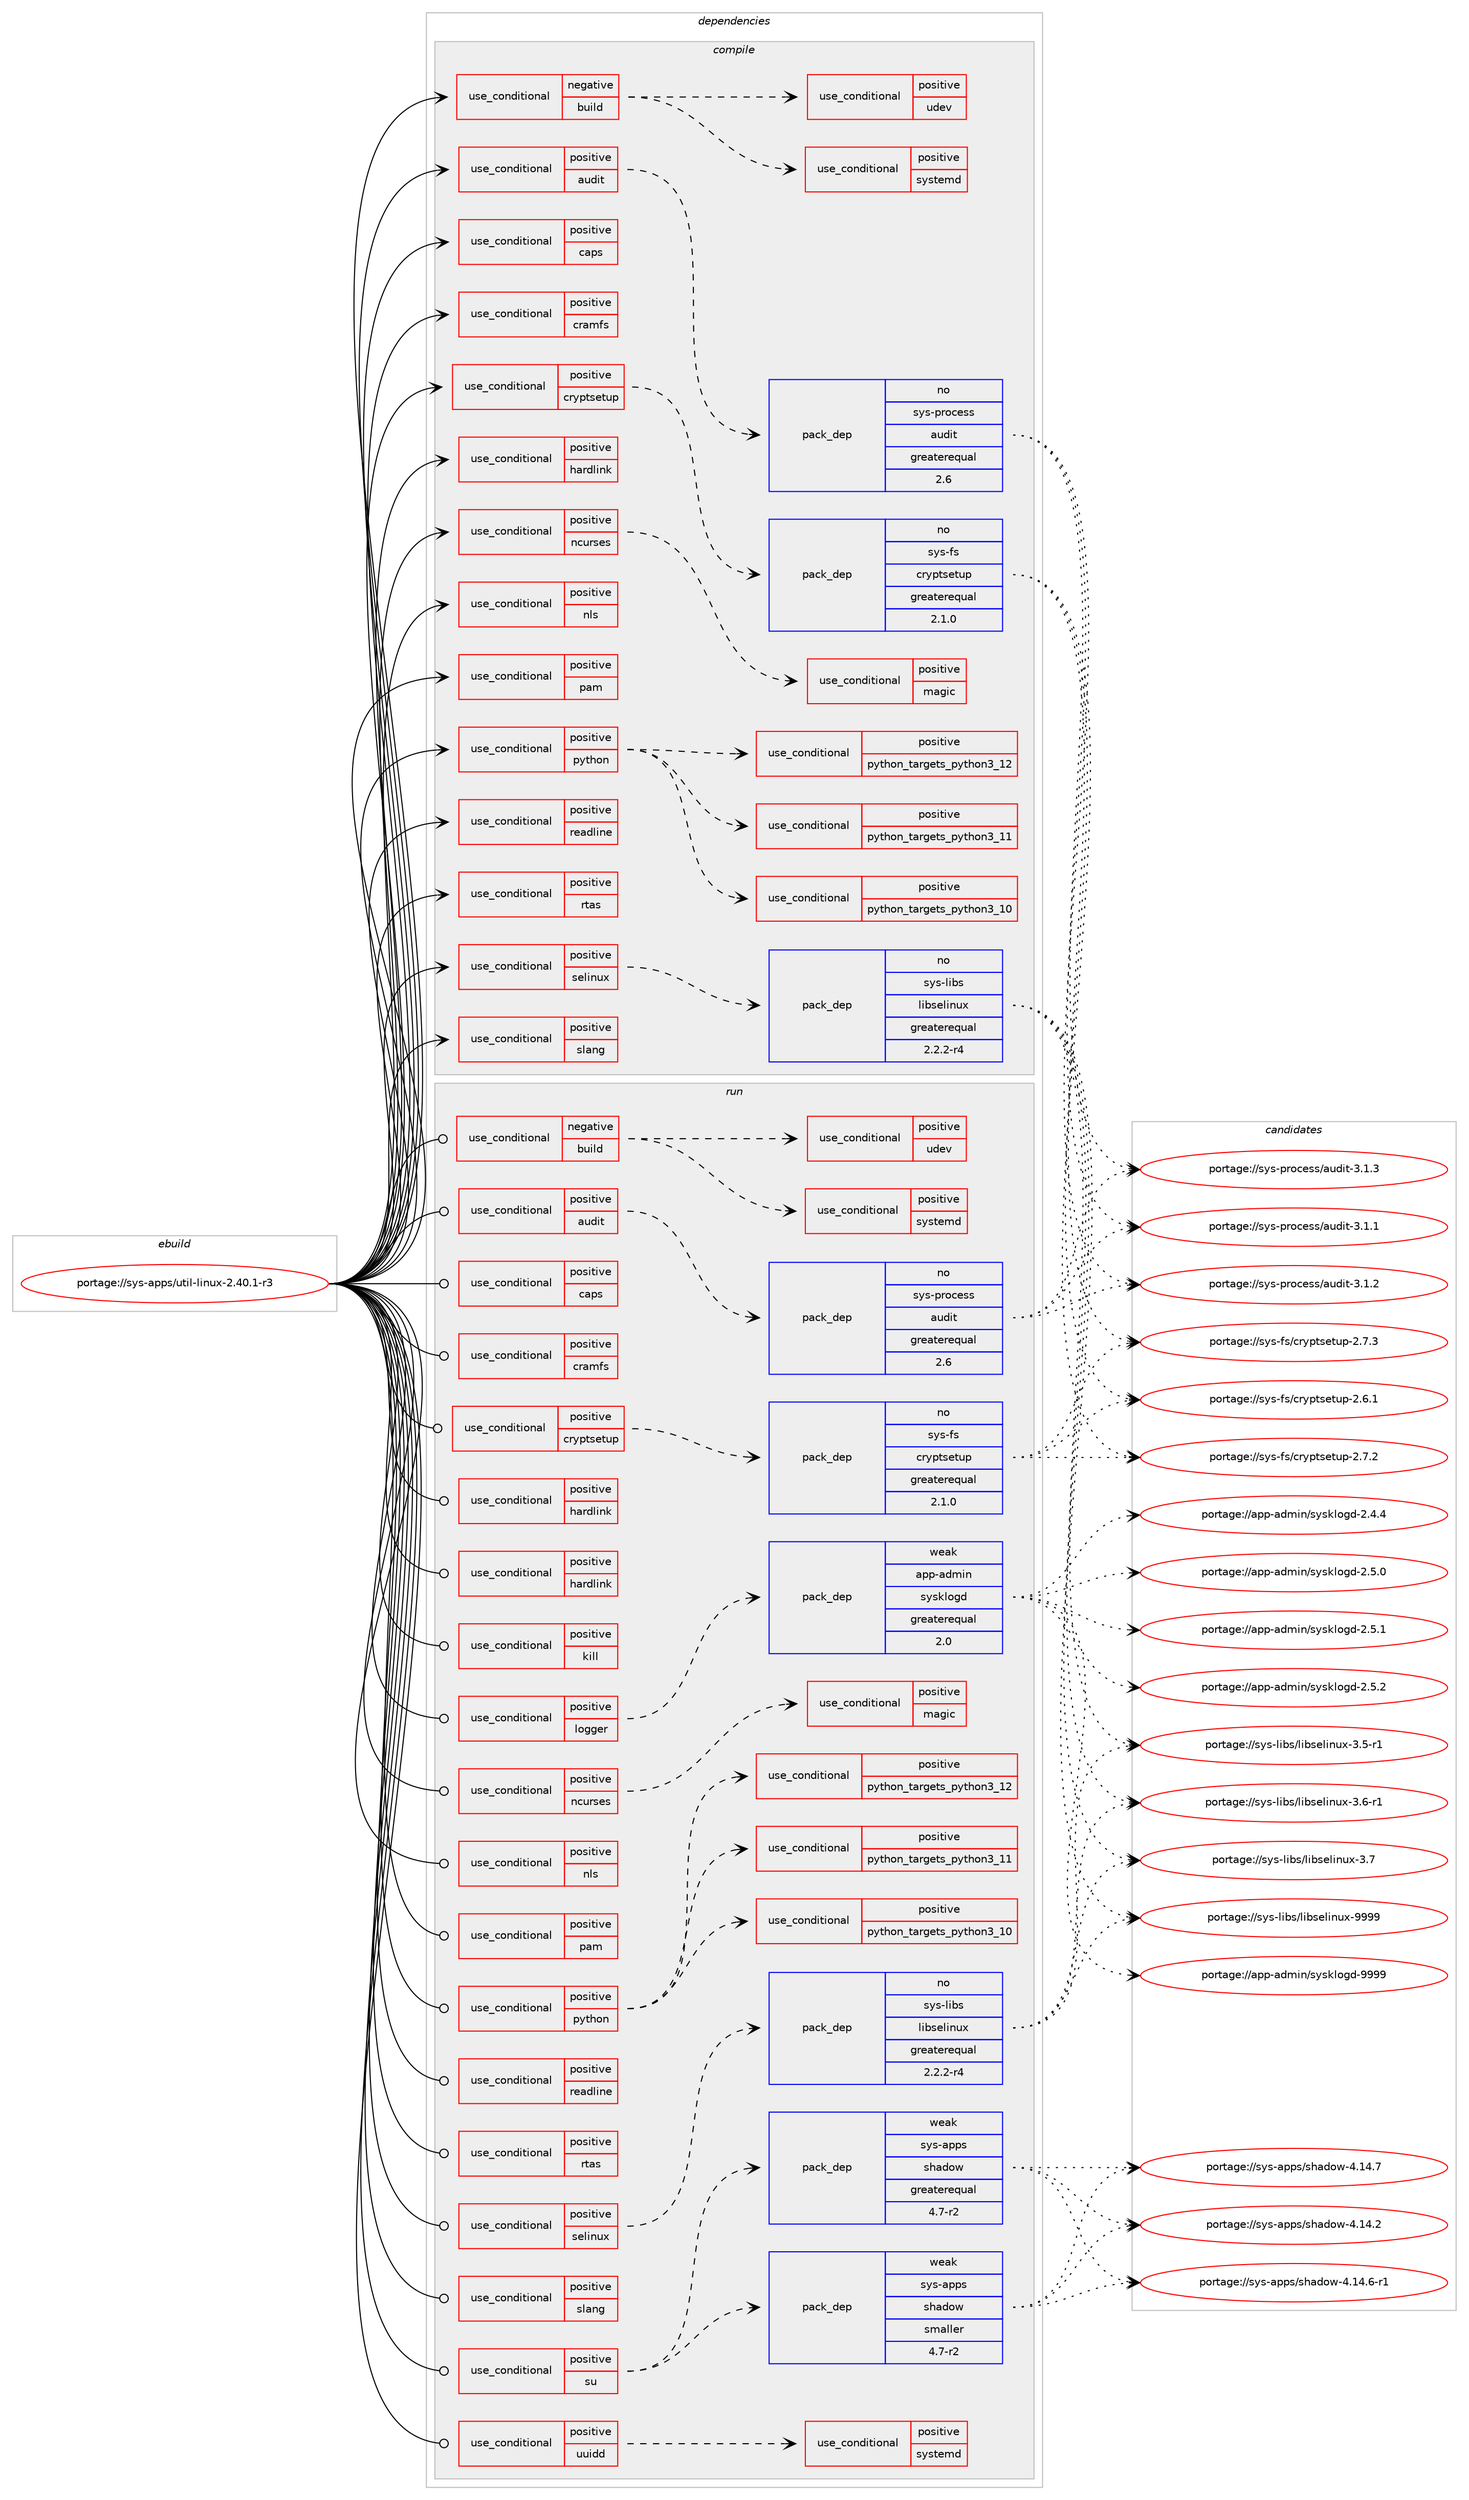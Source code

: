 digraph prolog {

# *************
# Graph options
# *************

newrank=true;
concentrate=true;
compound=true;
graph [rankdir=LR,fontname=Helvetica,fontsize=10,ranksep=1.5];#, ranksep=2.5, nodesep=0.2];
edge  [arrowhead=vee];
node  [fontname=Helvetica,fontsize=10];

# **********
# The ebuild
# **********

subgraph cluster_leftcol {
color=gray;
rank=same;
label=<<i>ebuild</i>>;
id [label="portage://sys-apps/util-linux-2.40.1-r3", color=red, width=4, href="../sys-apps/util-linux-2.40.1-r3.svg"];
}

# ****************
# The dependencies
# ****************

subgraph cluster_midcol {
color=gray;
label=<<i>dependencies</i>>;
subgraph cluster_compile {
fillcolor="#eeeeee";
style=filled;
label=<<i>compile</i>>;
subgraph cond110302 {
dependency214063 [label=<<TABLE BORDER="0" CELLBORDER="1" CELLSPACING="0" CELLPADDING="4"><TR><TD ROWSPAN="3" CELLPADDING="10">use_conditional</TD></TR><TR><TD>negative</TD></TR><TR><TD>build</TD></TR></TABLE>>, shape=none, color=red];
subgraph cond110303 {
dependency214064 [label=<<TABLE BORDER="0" CELLBORDER="1" CELLSPACING="0" CELLPADDING="4"><TR><TD ROWSPAN="3" CELLPADDING="10">use_conditional</TD></TR><TR><TD>positive</TD></TR><TR><TD>systemd</TD></TR></TABLE>>, shape=none, color=red];
# *** BEGIN UNKNOWN DEPENDENCY TYPE (TODO) ***
# dependency214064 -> package_dependency(portage://sys-apps/util-linux-2.40.1-r3,install,no,sys-apps,systemd,none,[,,],[],[])
# *** END UNKNOWN DEPENDENCY TYPE (TODO) ***

}
dependency214063:e -> dependency214064:w [weight=20,style="dashed",arrowhead="vee"];
subgraph cond110304 {
dependency214065 [label=<<TABLE BORDER="0" CELLBORDER="1" CELLSPACING="0" CELLPADDING="4"><TR><TD ROWSPAN="3" CELLPADDING="10">use_conditional</TD></TR><TR><TD>positive</TD></TR><TR><TD>udev</TD></TR></TABLE>>, shape=none, color=red];
# *** BEGIN UNKNOWN DEPENDENCY TYPE (TODO) ***
# dependency214065 -> package_dependency(portage://sys-apps/util-linux-2.40.1-r3,install,no,virtual,libudev,none,[,,],any_same_slot,[])
# *** END UNKNOWN DEPENDENCY TYPE (TODO) ***

}
dependency214063:e -> dependency214065:w [weight=20,style="dashed",arrowhead="vee"];
}
id:e -> dependency214063:w [weight=20,style="solid",arrowhead="vee"];
subgraph cond110305 {
dependency214066 [label=<<TABLE BORDER="0" CELLBORDER="1" CELLSPACING="0" CELLPADDING="4"><TR><TD ROWSPAN="3" CELLPADDING="10">use_conditional</TD></TR><TR><TD>positive</TD></TR><TR><TD>audit</TD></TR></TABLE>>, shape=none, color=red];
subgraph pack100900 {
dependency214067 [label=<<TABLE BORDER="0" CELLBORDER="1" CELLSPACING="0" CELLPADDING="4" WIDTH="220"><TR><TD ROWSPAN="6" CELLPADDING="30">pack_dep</TD></TR><TR><TD WIDTH="110">no</TD></TR><TR><TD>sys-process</TD></TR><TR><TD>audit</TD></TR><TR><TD>greaterequal</TD></TR><TR><TD>2.6</TD></TR></TABLE>>, shape=none, color=blue];
}
dependency214066:e -> dependency214067:w [weight=20,style="dashed",arrowhead="vee"];
}
id:e -> dependency214066:w [weight=20,style="solid",arrowhead="vee"];
subgraph cond110306 {
dependency214068 [label=<<TABLE BORDER="0" CELLBORDER="1" CELLSPACING="0" CELLPADDING="4"><TR><TD ROWSPAN="3" CELLPADDING="10">use_conditional</TD></TR><TR><TD>positive</TD></TR><TR><TD>caps</TD></TR></TABLE>>, shape=none, color=red];
# *** BEGIN UNKNOWN DEPENDENCY TYPE (TODO) ***
# dependency214068 -> package_dependency(portage://sys-apps/util-linux-2.40.1-r3,install,no,sys-libs,libcap-ng,none,[,,],[],[])
# *** END UNKNOWN DEPENDENCY TYPE (TODO) ***

}
id:e -> dependency214068:w [weight=20,style="solid",arrowhead="vee"];
subgraph cond110307 {
dependency214069 [label=<<TABLE BORDER="0" CELLBORDER="1" CELLSPACING="0" CELLPADDING="4"><TR><TD ROWSPAN="3" CELLPADDING="10">use_conditional</TD></TR><TR><TD>positive</TD></TR><TR><TD>cramfs</TD></TR></TABLE>>, shape=none, color=red];
# *** BEGIN UNKNOWN DEPENDENCY TYPE (TODO) ***
# dependency214069 -> package_dependency(portage://sys-apps/util-linux-2.40.1-r3,install,no,sys-libs,zlib,none,[,,],any_same_slot,[])
# *** END UNKNOWN DEPENDENCY TYPE (TODO) ***

}
id:e -> dependency214069:w [weight=20,style="solid",arrowhead="vee"];
subgraph cond110308 {
dependency214070 [label=<<TABLE BORDER="0" CELLBORDER="1" CELLSPACING="0" CELLPADDING="4"><TR><TD ROWSPAN="3" CELLPADDING="10">use_conditional</TD></TR><TR><TD>positive</TD></TR><TR><TD>cryptsetup</TD></TR></TABLE>>, shape=none, color=red];
subgraph pack100901 {
dependency214071 [label=<<TABLE BORDER="0" CELLBORDER="1" CELLSPACING="0" CELLPADDING="4" WIDTH="220"><TR><TD ROWSPAN="6" CELLPADDING="30">pack_dep</TD></TR><TR><TD WIDTH="110">no</TD></TR><TR><TD>sys-fs</TD></TR><TR><TD>cryptsetup</TD></TR><TR><TD>greaterequal</TD></TR><TR><TD>2.1.0</TD></TR></TABLE>>, shape=none, color=blue];
}
dependency214070:e -> dependency214071:w [weight=20,style="dashed",arrowhead="vee"];
}
id:e -> dependency214070:w [weight=20,style="solid",arrowhead="vee"];
subgraph cond110309 {
dependency214072 [label=<<TABLE BORDER="0" CELLBORDER="1" CELLSPACING="0" CELLPADDING="4"><TR><TD ROWSPAN="3" CELLPADDING="10">use_conditional</TD></TR><TR><TD>positive</TD></TR><TR><TD>hardlink</TD></TR></TABLE>>, shape=none, color=red];
# *** BEGIN UNKNOWN DEPENDENCY TYPE (TODO) ***
# dependency214072 -> package_dependency(portage://sys-apps/util-linux-2.40.1-r3,install,no,dev-libs,libpcre2,none,[,,],any_same_slot,[])
# *** END UNKNOWN DEPENDENCY TYPE (TODO) ***

}
id:e -> dependency214072:w [weight=20,style="solid",arrowhead="vee"];
subgraph cond110310 {
dependency214073 [label=<<TABLE BORDER="0" CELLBORDER="1" CELLSPACING="0" CELLPADDING="4"><TR><TD ROWSPAN="3" CELLPADDING="10">use_conditional</TD></TR><TR><TD>positive</TD></TR><TR><TD>ncurses</TD></TR></TABLE>>, shape=none, color=red];
# *** BEGIN UNKNOWN DEPENDENCY TYPE (TODO) ***
# dependency214073 -> package_dependency(portage://sys-apps/util-linux-2.40.1-r3,install,no,sys-libs,ncurses,none,[,,],any_same_slot,[use(optenable(unicode),positive)])
# *** END UNKNOWN DEPENDENCY TYPE (TODO) ***

subgraph cond110311 {
dependency214074 [label=<<TABLE BORDER="0" CELLBORDER="1" CELLSPACING="0" CELLPADDING="4"><TR><TD ROWSPAN="3" CELLPADDING="10">use_conditional</TD></TR><TR><TD>positive</TD></TR><TR><TD>magic</TD></TR></TABLE>>, shape=none, color=red];
# *** BEGIN UNKNOWN DEPENDENCY TYPE (TODO) ***
# dependency214074 -> package_dependency(portage://sys-apps/util-linux-2.40.1-r3,install,no,sys-apps,file,none,[,,],[slot(0),equal],[])
# *** END UNKNOWN DEPENDENCY TYPE (TODO) ***

}
dependency214073:e -> dependency214074:w [weight=20,style="dashed",arrowhead="vee"];
}
id:e -> dependency214073:w [weight=20,style="solid",arrowhead="vee"];
subgraph cond110312 {
dependency214075 [label=<<TABLE BORDER="0" CELLBORDER="1" CELLSPACING="0" CELLPADDING="4"><TR><TD ROWSPAN="3" CELLPADDING="10">use_conditional</TD></TR><TR><TD>positive</TD></TR><TR><TD>nls</TD></TR></TABLE>>, shape=none, color=red];
# *** BEGIN UNKNOWN DEPENDENCY TYPE (TODO) ***
# dependency214075 -> package_dependency(portage://sys-apps/util-linux-2.40.1-r3,install,no,virtual,libintl,none,[,,],[],[use(optenable(abi_x86_32),negative),use(optenable(abi_x86_64),negative),use(optenable(abi_x86_x32),negative),use(optenable(abi_mips_n32),negative),use(optenable(abi_mips_n64),negative),use(optenable(abi_mips_o32),negative),use(optenable(abi_s390_32),negative),use(optenable(abi_s390_64),negative)])
# *** END UNKNOWN DEPENDENCY TYPE (TODO) ***

}
id:e -> dependency214075:w [weight=20,style="solid",arrowhead="vee"];
subgraph cond110313 {
dependency214076 [label=<<TABLE BORDER="0" CELLBORDER="1" CELLSPACING="0" CELLPADDING="4"><TR><TD ROWSPAN="3" CELLPADDING="10">use_conditional</TD></TR><TR><TD>positive</TD></TR><TR><TD>pam</TD></TR></TABLE>>, shape=none, color=red];
# *** BEGIN UNKNOWN DEPENDENCY TYPE (TODO) ***
# dependency214076 -> package_dependency(portage://sys-apps/util-linux-2.40.1-r3,install,no,sys-libs,pam,none,[,,],[],[])
# *** END UNKNOWN DEPENDENCY TYPE (TODO) ***

}
id:e -> dependency214076:w [weight=20,style="solid",arrowhead="vee"];
subgraph cond110314 {
dependency214077 [label=<<TABLE BORDER="0" CELLBORDER="1" CELLSPACING="0" CELLPADDING="4"><TR><TD ROWSPAN="3" CELLPADDING="10">use_conditional</TD></TR><TR><TD>positive</TD></TR><TR><TD>python</TD></TR></TABLE>>, shape=none, color=red];
subgraph cond110315 {
dependency214078 [label=<<TABLE BORDER="0" CELLBORDER="1" CELLSPACING="0" CELLPADDING="4"><TR><TD ROWSPAN="3" CELLPADDING="10">use_conditional</TD></TR><TR><TD>positive</TD></TR><TR><TD>python_targets_python3_10</TD></TR></TABLE>>, shape=none, color=red];
# *** BEGIN UNKNOWN DEPENDENCY TYPE (TODO) ***
# dependency214078 -> package_dependency(portage://sys-apps/util-linux-2.40.1-r3,install,no,dev-lang,python,none,[,,],[slot(3.10)],[])
# *** END UNKNOWN DEPENDENCY TYPE (TODO) ***

}
dependency214077:e -> dependency214078:w [weight=20,style="dashed",arrowhead="vee"];
subgraph cond110316 {
dependency214079 [label=<<TABLE BORDER="0" CELLBORDER="1" CELLSPACING="0" CELLPADDING="4"><TR><TD ROWSPAN="3" CELLPADDING="10">use_conditional</TD></TR><TR><TD>positive</TD></TR><TR><TD>python_targets_python3_11</TD></TR></TABLE>>, shape=none, color=red];
# *** BEGIN UNKNOWN DEPENDENCY TYPE (TODO) ***
# dependency214079 -> package_dependency(portage://sys-apps/util-linux-2.40.1-r3,install,no,dev-lang,python,none,[,,],[slot(3.11)],[])
# *** END UNKNOWN DEPENDENCY TYPE (TODO) ***

}
dependency214077:e -> dependency214079:w [weight=20,style="dashed",arrowhead="vee"];
subgraph cond110317 {
dependency214080 [label=<<TABLE BORDER="0" CELLBORDER="1" CELLSPACING="0" CELLPADDING="4"><TR><TD ROWSPAN="3" CELLPADDING="10">use_conditional</TD></TR><TR><TD>positive</TD></TR><TR><TD>python_targets_python3_12</TD></TR></TABLE>>, shape=none, color=red];
# *** BEGIN UNKNOWN DEPENDENCY TYPE (TODO) ***
# dependency214080 -> package_dependency(portage://sys-apps/util-linux-2.40.1-r3,install,no,dev-lang,python,none,[,,],[slot(3.12)],[])
# *** END UNKNOWN DEPENDENCY TYPE (TODO) ***

}
dependency214077:e -> dependency214080:w [weight=20,style="dashed",arrowhead="vee"];
}
id:e -> dependency214077:w [weight=20,style="solid",arrowhead="vee"];
subgraph cond110318 {
dependency214081 [label=<<TABLE BORDER="0" CELLBORDER="1" CELLSPACING="0" CELLPADDING="4"><TR><TD ROWSPAN="3" CELLPADDING="10">use_conditional</TD></TR><TR><TD>positive</TD></TR><TR><TD>readline</TD></TR></TABLE>>, shape=none, color=red];
# *** BEGIN UNKNOWN DEPENDENCY TYPE (TODO) ***
# dependency214081 -> package_dependency(portage://sys-apps/util-linux-2.40.1-r3,install,no,sys-libs,readline,none,[,,],[slot(0),equal],[])
# *** END UNKNOWN DEPENDENCY TYPE (TODO) ***

}
id:e -> dependency214081:w [weight=20,style="solid",arrowhead="vee"];
subgraph cond110319 {
dependency214082 [label=<<TABLE BORDER="0" CELLBORDER="1" CELLSPACING="0" CELLPADDING="4"><TR><TD ROWSPAN="3" CELLPADDING="10">use_conditional</TD></TR><TR><TD>positive</TD></TR><TR><TD>rtas</TD></TR></TABLE>>, shape=none, color=red];
# *** BEGIN UNKNOWN DEPENDENCY TYPE (TODO) ***
# dependency214082 -> package_dependency(portage://sys-apps/util-linux-2.40.1-r3,install,no,sys-libs,librtas,none,[,,],[],[])
# *** END UNKNOWN DEPENDENCY TYPE (TODO) ***

}
id:e -> dependency214082:w [weight=20,style="solid",arrowhead="vee"];
subgraph cond110320 {
dependency214083 [label=<<TABLE BORDER="0" CELLBORDER="1" CELLSPACING="0" CELLPADDING="4"><TR><TD ROWSPAN="3" CELLPADDING="10">use_conditional</TD></TR><TR><TD>positive</TD></TR><TR><TD>selinux</TD></TR></TABLE>>, shape=none, color=red];
subgraph pack100902 {
dependency214084 [label=<<TABLE BORDER="0" CELLBORDER="1" CELLSPACING="0" CELLPADDING="4" WIDTH="220"><TR><TD ROWSPAN="6" CELLPADDING="30">pack_dep</TD></TR><TR><TD WIDTH="110">no</TD></TR><TR><TD>sys-libs</TD></TR><TR><TD>libselinux</TD></TR><TR><TD>greaterequal</TD></TR><TR><TD>2.2.2-r4</TD></TR></TABLE>>, shape=none, color=blue];
}
dependency214083:e -> dependency214084:w [weight=20,style="dashed",arrowhead="vee"];
}
id:e -> dependency214083:w [weight=20,style="solid",arrowhead="vee"];
subgraph cond110321 {
dependency214085 [label=<<TABLE BORDER="0" CELLBORDER="1" CELLSPACING="0" CELLPADDING="4"><TR><TD ROWSPAN="3" CELLPADDING="10">use_conditional</TD></TR><TR><TD>positive</TD></TR><TR><TD>slang</TD></TR></TABLE>>, shape=none, color=red];
# *** BEGIN UNKNOWN DEPENDENCY TYPE (TODO) ***
# dependency214085 -> package_dependency(portage://sys-apps/util-linux-2.40.1-r3,install,no,sys-libs,slang,none,[,,],[],[])
# *** END UNKNOWN DEPENDENCY TYPE (TODO) ***

}
id:e -> dependency214085:w [weight=20,style="solid",arrowhead="vee"];
# *** BEGIN UNKNOWN DEPENDENCY TYPE (TODO) ***
# id -> package_dependency(portage://sys-apps/util-linux-2.40.1-r3,install,no,acct-group,root,none,[,,],[],[])
# *** END UNKNOWN DEPENDENCY TYPE (TODO) ***

# *** BEGIN UNKNOWN DEPENDENCY TYPE (TODO) ***
# id -> package_dependency(portage://sys-apps/util-linux-2.40.1-r3,install,no,virtual,libcrypt,none,[,,],any_same_slot,[])
# *** END UNKNOWN DEPENDENCY TYPE (TODO) ***

# *** BEGIN UNKNOWN DEPENDENCY TYPE (TODO) ***
# id -> package_dependency(portage://sys-apps/util-linux-2.40.1-r3,install,no,virtual,os-headers,none,[,,],[],[])
# *** END UNKNOWN DEPENDENCY TYPE (TODO) ***

}
subgraph cluster_compileandrun {
fillcolor="#eeeeee";
style=filled;
label=<<i>compile and run</i>>;
}
subgraph cluster_run {
fillcolor="#eeeeee";
style=filled;
label=<<i>run</i>>;
subgraph cond110322 {
dependency214086 [label=<<TABLE BORDER="0" CELLBORDER="1" CELLSPACING="0" CELLPADDING="4"><TR><TD ROWSPAN="3" CELLPADDING="10">use_conditional</TD></TR><TR><TD>negative</TD></TR><TR><TD>build</TD></TR></TABLE>>, shape=none, color=red];
subgraph cond110323 {
dependency214087 [label=<<TABLE BORDER="0" CELLBORDER="1" CELLSPACING="0" CELLPADDING="4"><TR><TD ROWSPAN="3" CELLPADDING="10">use_conditional</TD></TR><TR><TD>positive</TD></TR><TR><TD>systemd</TD></TR></TABLE>>, shape=none, color=red];
# *** BEGIN UNKNOWN DEPENDENCY TYPE (TODO) ***
# dependency214087 -> package_dependency(portage://sys-apps/util-linux-2.40.1-r3,run,no,sys-apps,systemd,none,[,,],[],[])
# *** END UNKNOWN DEPENDENCY TYPE (TODO) ***

}
dependency214086:e -> dependency214087:w [weight=20,style="dashed",arrowhead="vee"];
subgraph cond110324 {
dependency214088 [label=<<TABLE BORDER="0" CELLBORDER="1" CELLSPACING="0" CELLPADDING="4"><TR><TD ROWSPAN="3" CELLPADDING="10">use_conditional</TD></TR><TR><TD>positive</TD></TR><TR><TD>udev</TD></TR></TABLE>>, shape=none, color=red];
# *** BEGIN UNKNOWN DEPENDENCY TYPE (TODO) ***
# dependency214088 -> package_dependency(portage://sys-apps/util-linux-2.40.1-r3,run,no,virtual,libudev,none,[,,],any_same_slot,[])
# *** END UNKNOWN DEPENDENCY TYPE (TODO) ***

}
dependency214086:e -> dependency214088:w [weight=20,style="dashed",arrowhead="vee"];
}
id:e -> dependency214086:w [weight=20,style="solid",arrowhead="odot"];
subgraph cond110325 {
dependency214089 [label=<<TABLE BORDER="0" CELLBORDER="1" CELLSPACING="0" CELLPADDING="4"><TR><TD ROWSPAN="3" CELLPADDING="10">use_conditional</TD></TR><TR><TD>positive</TD></TR><TR><TD>audit</TD></TR></TABLE>>, shape=none, color=red];
subgraph pack100903 {
dependency214090 [label=<<TABLE BORDER="0" CELLBORDER="1" CELLSPACING="0" CELLPADDING="4" WIDTH="220"><TR><TD ROWSPAN="6" CELLPADDING="30">pack_dep</TD></TR><TR><TD WIDTH="110">no</TD></TR><TR><TD>sys-process</TD></TR><TR><TD>audit</TD></TR><TR><TD>greaterequal</TD></TR><TR><TD>2.6</TD></TR></TABLE>>, shape=none, color=blue];
}
dependency214089:e -> dependency214090:w [weight=20,style="dashed",arrowhead="vee"];
}
id:e -> dependency214089:w [weight=20,style="solid",arrowhead="odot"];
subgraph cond110326 {
dependency214091 [label=<<TABLE BORDER="0" CELLBORDER="1" CELLSPACING="0" CELLPADDING="4"><TR><TD ROWSPAN="3" CELLPADDING="10">use_conditional</TD></TR><TR><TD>positive</TD></TR><TR><TD>caps</TD></TR></TABLE>>, shape=none, color=red];
# *** BEGIN UNKNOWN DEPENDENCY TYPE (TODO) ***
# dependency214091 -> package_dependency(portage://sys-apps/util-linux-2.40.1-r3,run,no,sys-libs,libcap-ng,none,[,,],[],[])
# *** END UNKNOWN DEPENDENCY TYPE (TODO) ***

}
id:e -> dependency214091:w [weight=20,style="solid",arrowhead="odot"];
subgraph cond110327 {
dependency214092 [label=<<TABLE BORDER="0" CELLBORDER="1" CELLSPACING="0" CELLPADDING="4"><TR><TD ROWSPAN="3" CELLPADDING="10">use_conditional</TD></TR><TR><TD>positive</TD></TR><TR><TD>cramfs</TD></TR></TABLE>>, shape=none, color=red];
# *** BEGIN UNKNOWN DEPENDENCY TYPE (TODO) ***
# dependency214092 -> package_dependency(portage://sys-apps/util-linux-2.40.1-r3,run,no,sys-libs,zlib,none,[,,],any_same_slot,[])
# *** END UNKNOWN DEPENDENCY TYPE (TODO) ***

}
id:e -> dependency214092:w [weight=20,style="solid",arrowhead="odot"];
subgraph cond110328 {
dependency214093 [label=<<TABLE BORDER="0" CELLBORDER="1" CELLSPACING="0" CELLPADDING="4"><TR><TD ROWSPAN="3" CELLPADDING="10">use_conditional</TD></TR><TR><TD>positive</TD></TR><TR><TD>cryptsetup</TD></TR></TABLE>>, shape=none, color=red];
subgraph pack100904 {
dependency214094 [label=<<TABLE BORDER="0" CELLBORDER="1" CELLSPACING="0" CELLPADDING="4" WIDTH="220"><TR><TD ROWSPAN="6" CELLPADDING="30">pack_dep</TD></TR><TR><TD WIDTH="110">no</TD></TR><TR><TD>sys-fs</TD></TR><TR><TD>cryptsetup</TD></TR><TR><TD>greaterequal</TD></TR><TR><TD>2.1.0</TD></TR></TABLE>>, shape=none, color=blue];
}
dependency214093:e -> dependency214094:w [weight=20,style="dashed",arrowhead="vee"];
}
id:e -> dependency214093:w [weight=20,style="solid",arrowhead="odot"];
subgraph cond110329 {
dependency214095 [label=<<TABLE BORDER="0" CELLBORDER="1" CELLSPACING="0" CELLPADDING="4"><TR><TD ROWSPAN="3" CELLPADDING="10">use_conditional</TD></TR><TR><TD>positive</TD></TR><TR><TD>hardlink</TD></TR></TABLE>>, shape=none, color=red];
# *** BEGIN UNKNOWN DEPENDENCY TYPE (TODO) ***
# dependency214095 -> package_dependency(portage://sys-apps/util-linux-2.40.1-r3,run,no,dev-libs,libpcre2,none,[,,],any_same_slot,[])
# *** END UNKNOWN DEPENDENCY TYPE (TODO) ***

}
id:e -> dependency214095:w [weight=20,style="solid",arrowhead="odot"];
subgraph cond110330 {
dependency214096 [label=<<TABLE BORDER="0" CELLBORDER="1" CELLSPACING="0" CELLPADDING="4"><TR><TD ROWSPAN="3" CELLPADDING="10">use_conditional</TD></TR><TR><TD>positive</TD></TR><TR><TD>hardlink</TD></TR></TABLE>>, shape=none, color=red];
# *** BEGIN UNKNOWN DEPENDENCY TYPE (TODO) ***
# dependency214096 -> package_dependency(portage://sys-apps/util-linux-2.40.1-r3,run,weak,app-arch,hardlink,none,[,,],[],[])
# *** END UNKNOWN DEPENDENCY TYPE (TODO) ***

}
id:e -> dependency214096:w [weight=20,style="solid",arrowhead="odot"];
subgraph cond110331 {
dependency214097 [label=<<TABLE BORDER="0" CELLBORDER="1" CELLSPACING="0" CELLPADDING="4"><TR><TD ROWSPAN="3" CELLPADDING="10">use_conditional</TD></TR><TR><TD>positive</TD></TR><TR><TD>kill</TD></TR></TABLE>>, shape=none, color=red];
# *** BEGIN UNKNOWN DEPENDENCY TYPE (TODO) ***
# dependency214097 -> package_dependency(portage://sys-apps/util-linux-2.40.1-r3,run,weak,sys-apps,coreutils,none,[,,],[],[use(enable(kill),none)])
# *** END UNKNOWN DEPENDENCY TYPE (TODO) ***

# *** BEGIN UNKNOWN DEPENDENCY TYPE (TODO) ***
# dependency214097 -> package_dependency(portage://sys-apps/util-linux-2.40.1-r3,run,weak,sys-process,procps,none,[,,],[],[use(enable(kill),none)])
# *** END UNKNOWN DEPENDENCY TYPE (TODO) ***

}
id:e -> dependency214097:w [weight=20,style="solid",arrowhead="odot"];
subgraph cond110332 {
dependency214098 [label=<<TABLE BORDER="0" CELLBORDER="1" CELLSPACING="0" CELLPADDING="4"><TR><TD ROWSPAN="3" CELLPADDING="10">use_conditional</TD></TR><TR><TD>positive</TD></TR><TR><TD>logger</TD></TR></TABLE>>, shape=none, color=red];
subgraph pack100905 {
dependency214099 [label=<<TABLE BORDER="0" CELLBORDER="1" CELLSPACING="0" CELLPADDING="4" WIDTH="220"><TR><TD ROWSPAN="6" CELLPADDING="30">pack_dep</TD></TR><TR><TD WIDTH="110">weak</TD></TR><TR><TD>app-admin</TD></TR><TR><TD>sysklogd</TD></TR><TR><TD>greaterequal</TD></TR><TR><TD>2.0</TD></TR></TABLE>>, shape=none, color=blue];
}
dependency214098:e -> dependency214099:w [weight=20,style="dashed",arrowhead="vee"];
}
id:e -> dependency214098:w [weight=20,style="solid",arrowhead="odot"];
subgraph cond110333 {
dependency214100 [label=<<TABLE BORDER="0" CELLBORDER="1" CELLSPACING="0" CELLPADDING="4"><TR><TD ROWSPAN="3" CELLPADDING="10">use_conditional</TD></TR><TR><TD>positive</TD></TR><TR><TD>ncurses</TD></TR></TABLE>>, shape=none, color=red];
# *** BEGIN UNKNOWN DEPENDENCY TYPE (TODO) ***
# dependency214100 -> package_dependency(portage://sys-apps/util-linux-2.40.1-r3,run,no,sys-libs,ncurses,none,[,,],any_same_slot,[use(optenable(unicode),positive)])
# *** END UNKNOWN DEPENDENCY TYPE (TODO) ***

subgraph cond110334 {
dependency214101 [label=<<TABLE BORDER="0" CELLBORDER="1" CELLSPACING="0" CELLPADDING="4"><TR><TD ROWSPAN="3" CELLPADDING="10">use_conditional</TD></TR><TR><TD>positive</TD></TR><TR><TD>magic</TD></TR></TABLE>>, shape=none, color=red];
# *** BEGIN UNKNOWN DEPENDENCY TYPE (TODO) ***
# dependency214101 -> package_dependency(portage://sys-apps/util-linux-2.40.1-r3,run,no,sys-apps,file,none,[,,],[slot(0),equal],[])
# *** END UNKNOWN DEPENDENCY TYPE (TODO) ***

}
dependency214100:e -> dependency214101:w [weight=20,style="dashed",arrowhead="vee"];
}
id:e -> dependency214100:w [weight=20,style="solid",arrowhead="odot"];
subgraph cond110335 {
dependency214102 [label=<<TABLE BORDER="0" CELLBORDER="1" CELLSPACING="0" CELLPADDING="4"><TR><TD ROWSPAN="3" CELLPADDING="10">use_conditional</TD></TR><TR><TD>positive</TD></TR><TR><TD>nls</TD></TR></TABLE>>, shape=none, color=red];
# *** BEGIN UNKNOWN DEPENDENCY TYPE (TODO) ***
# dependency214102 -> package_dependency(portage://sys-apps/util-linux-2.40.1-r3,run,no,virtual,libintl,none,[,,],[],[use(optenable(abi_x86_32),negative),use(optenable(abi_x86_64),negative),use(optenable(abi_x86_x32),negative),use(optenable(abi_mips_n32),negative),use(optenable(abi_mips_n64),negative),use(optenable(abi_mips_o32),negative),use(optenable(abi_s390_32),negative),use(optenable(abi_s390_64),negative)])
# *** END UNKNOWN DEPENDENCY TYPE (TODO) ***

}
id:e -> dependency214102:w [weight=20,style="solid",arrowhead="odot"];
subgraph cond110336 {
dependency214103 [label=<<TABLE BORDER="0" CELLBORDER="1" CELLSPACING="0" CELLPADDING="4"><TR><TD ROWSPAN="3" CELLPADDING="10">use_conditional</TD></TR><TR><TD>positive</TD></TR><TR><TD>pam</TD></TR></TABLE>>, shape=none, color=red];
# *** BEGIN UNKNOWN DEPENDENCY TYPE (TODO) ***
# dependency214103 -> package_dependency(portage://sys-apps/util-linux-2.40.1-r3,run,no,sys-libs,pam,none,[,,],[],[])
# *** END UNKNOWN DEPENDENCY TYPE (TODO) ***

}
id:e -> dependency214103:w [weight=20,style="solid",arrowhead="odot"];
subgraph cond110337 {
dependency214104 [label=<<TABLE BORDER="0" CELLBORDER="1" CELLSPACING="0" CELLPADDING="4"><TR><TD ROWSPAN="3" CELLPADDING="10">use_conditional</TD></TR><TR><TD>positive</TD></TR><TR><TD>python</TD></TR></TABLE>>, shape=none, color=red];
subgraph cond110338 {
dependency214105 [label=<<TABLE BORDER="0" CELLBORDER="1" CELLSPACING="0" CELLPADDING="4"><TR><TD ROWSPAN="3" CELLPADDING="10">use_conditional</TD></TR><TR><TD>positive</TD></TR><TR><TD>python_targets_python3_10</TD></TR></TABLE>>, shape=none, color=red];
# *** BEGIN UNKNOWN DEPENDENCY TYPE (TODO) ***
# dependency214105 -> package_dependency(portage://sys-apps/util-linux-2.40.1-r3,run,no,dev-lang,python,none,[,,],[slot(3.10)],[])
# *** END UNKNOWN DEPENDENCY TYPE (TODO) ***

}
dependency214104:e -> dependency214105:w [weight=20,style="dashed",arrowhead="vee"];
subgraph cond110339 {
dependency214106 [label=<<TABLE BORDER="0" CELLBORDER="1" CELLSPACING="0" CELLPADDING="4"><TR><TD ROWSPAN="3" CELLPADDING="10">use_conditional</TD></TR><TR><TD>positive</TD></TR><TR><TD>python_targets_python3_11</TD></TR></TABLE>>, shape=none, color=red];
# *** BEGIN UNKNOWN DEPENDENCY TYPE (TODO) ***
# dependency214106 -> package_dependency(portage://sys-apps/util-linux-2.40.1-r3,run,no,dev-lang,python,none,[,,],[slot(3.11)],[])
# *** END UNKNOWN DEPENDENCY TYPE (TODO) ***

}
dependency214104:e -> dependency214106:w [weight=20,style="dashed",arrowhead="vee"];
subgraph cond110340 {
dependency214107 [label=<<TABLE BORDER="0" CELLBORDER="1" CELLSPACING="0" CELLPADDING="4"><TR><TD ROWSPAN="3" CELLPADDING="10">use_conditional</TD></TR><TR><TD>positive</TD></TR><TR><TD>python_targets_python3_12</TD></TR></TABLE>>, shape=none, color=red];
# *** BEGIN UNKNOWN DEPENDENCY TYPE (TODO) ***
# dependency214107 -> package_dependency(portage://sys-apps/util-linux-2.40.1-r3,run,no,dev-lang,python,none,[,,],[slot(3.12)],[])
# *** END UNKNOWN DEPENDENCY TYPE (TODO) ***

}
dependency214104:e -> dependency214107:w [weight=20,style="dashed",arrowhead="vee"];
}
id:e -> dependency214104:w [weight=20,style="solid",arrowhead="odot"];
subgraph cond110341 {
dependency214108 [label=<<TABLE BORDER="0" CELLBORDER="1" CELLSPACING="0" CELLPADDING="4"><TR><TD ROWSPAN="3" CELLPADDING="10">use_conditional</TD></TR><TR><TD>positive</TD></TR><TR><TD>readline</TD></TR></TABLE>>, shape=none, color=red];
# *** BEGIN UNKNOWN DEPENDENCY TYPE (TODO) ***
# dependency214108 -> package_dependency(portage://sys-apps/util-linux-2.40.1-r3,run,no,sys-libs,readline,none,[,,],[slot(0),equal],[])
# *** END UNKNOWN DEPENDENCY TYPE (TODO) ***

}
id:e -> dependency214108:w [weight=20,style="solid",arrowhead="odot"];
subgraph cond110342 {
dependency214109 [label=<<TABLE BORDER="0" CELLBORDER="1" CELLSPACING="0" CELLPADDING="4"><TR><TD ROWSPAN="3" CELLPADDING="10">use_conditional</TD></TR><TR><TD>positive</TD></TR><TR><TD>rtas</TD></TR></TABLE>>, shape=none, color=red];
# *** BEGIN UNKNOWN DEPENDENCY TYPE (TODO) ***
# dependency214109 -> package_dependency(portage://sys-apps/util-linux-2.40.1-r3,run,no,sys-libs,librtas,none,[,,],[],[])
# *** END UNKNOWN DEPENDENCY TYPE (TODO) ***

}
id:e -> dependency214109:w [weight=20,style="solid",arrowhead="odot"];
subgraph cond110343 {
dependency214110 [label=<<TABLE BORDER="0" CELLBORDER="1" CELLSPACING="0" CELLPADDING="4"><TR><TD ROWSPAN="3" CELLPADDING="10">use_conditional</TD></TR><TR><TD>positive</TD></TR><TR><TD>selinux</TD></TR></TABLE>>, shape=none, color=red];
subgraph pack100906 {
dependency214111 [label=<<TABLE BORDER="0" CELLBORDER="1" CELLSPACING="0" CELLPADDING="4" WIDTH="220"><TR><TD ROWSPAN="6" CELLPADDING="30">pack_dep</TD></TR><TR><TD WIDTH="110">no</TD></TR><TR><TD>sys-libs</TD></TR><TR><TD>libselinux</TD></TR><TR><TD>greaterequal</TD></TR><TR><TD>2.2.2-r4</TD></TR></TABLE>>, shape=none, color=blue];
}
dependency214110:e -> dependency214111:w [weight=20,style="dashed",arrowhead="vee"];
}
id:e -> dependency214110:w [weight=20,style="solid",arrowhead="odot"];
subgraph cond110344 {
dependency214112 [label=<<TABLE BORDER="0" CELLBORDER="1" CELLSPACING="0" CELLPADDING="4"><TR><TD ROWSPAN="3" CELLPADDING="10">use_conditional</TD></TR><TR><TD>positive</TD></TR><TR><TD>slang</TD></TR></TABLE>>, shape=none, color=red];
# *** BEGIN UNKNOWN DEPENDENCY TYPE (TODO) ***
# dependency214112 -> package_dependency(portage://sys-apps/util-linux-2.40.1-r3,run,no,sys-libs,slang,none,[,,],[],[])
# *** END UNKNOWN DEPENDENCY TYPE (TODO) ***

}
id:e -> dependency214112:w [weight=20,style="solid",arrowhead="odot"];
subgraph cond110345 {
dependency214113 [label=<<TABLE BORDER="0" CELLBORDER="1" CELLSPACING="0" CELLPADDING="4"><TR><TD ROWSPAN="3" CELLPADDING="10">use_conditional</TD></TR><TR><TD>positive</TD></TR><TR><TD>su</TD></TR></TABLE>>, shape=none, color=red];
subgraph pack100907 {
dependency214114 [label=<<TABLE BORDER="0" CELLBORDER="1" CELLSPACING="0" CELLPADDING="4" WIDTH="220"><TR><TD ROWSPAN="6" CELLPADDING="30">pack_dep</TD></TR><TR><TD WIDTH="110">weak</TD></TR><TR><TD>sys-apps</TD></TR><TR><TD>shadow</TD></TR><TR><TD>smaller</TD></TR><TR><TD>4.7-r2</TD></TR></TABLE>>, shape=none, color=blue];
}
dependency214113:e -> dependency214114:w [weight=20,style="dashed",arrowhead="vee"];
subgraph pack100908 {
dependency214115 [label=<<TABLE BORDER="0" CELLBORDER="1" CELLSPACING="0" CELLPADDING="4" WIDTH="220"><TR><TD ROWSPAN="6" CELLPADDING="30">pack_dep</TD></TR><TR><TD WIDTH="110">weak</TD></TR><TR><TD>sys-apps</TD></TR><TR><TD>shadow</TD></TR><TR><TD>greaterequal</TD></TR><TR><TD>4.7-r2</TD></TR></TABLE>>, shape=none, color=blue];
}
dependency214113:e -> dependency214115:w [weight=20,style="dashed",arrowhead="vee"];
}
id:e -> dependency214113:w [weight=20,style="solid",arrowhead="odot"];
subgraph cond110346 {
dependency214116 [label=<<TABLE BORDER="0" CELLBORDER="1" CELLSPACING="0" CELLPADDING="4"><TR><TD ROWSPAN="3" CELLPADDING="10">use_conditional</TD></TR><TR><TD>positive</TD></TR><TR><TD>uuidd</TD></TR></TABLE>>, shape=none, color=red];
# *** BEGIN UNKNOWN DEPENDENCY TYPE (TODO) ***
# dependency214116 -> package_dependency(portage://sys-apps/util-linux-2.40.1-r3,run,no,acct-user,uuidd,none,[,,],[],[])
# *** END UNKNOWN DEPENDENCY TYPE (TODO) ***

subgraph cond110347 {
dependency214117 [label=<<TABLE BORDER="0" CELLBORDER="1" CELLSPACING="0" CELLPADDING="4"><TR><TD ROWSPAN="3" CELLPADDING="10">use_conditional</TD></TR><TR><TD>positive</TD></TR><TR><TD>systemd</TD></TR></TABLE>>, shape=none, color=red];
# *** BEGIN UNKNOWN DEPENDENCY TYPE (TODO) ***
# dependency214117 -> package_dependency(portage://sys-apps/util-linux-2.40.1-r3,run,no,virtual,tmpfiles,none,[,,],[],[])
# *** END UNKNOWN DEPENDENCY TYPE (TODO) ***

}
dependency214116:e -> dependency214117:w [weight=20,style="dashed",arrowhead="vee"];
}
id:e -> dependency214116:w [weight=20,style="solid",arrowhead="odot"];
# *** BEGIN UNKNOWN DEPENDENCY TYPE (TODO) ***
# id -> package_dependency(portage://sys-apps/util-linux-2.40.1-r3,run,no,virtual,libcrypt,none,[,,],any_same_slot,[])
# *** END UNKNOWN DEPENDENCY TYPE (TODO) ***

# *** BEGIN UNKNOWN DEPENDENCY TYPE (TODO) ***
# id -> package_dependency(portage://sys-apps/util-linux-2.40.1-r3,run,weak,net-wireless,rfkill,none,[,,],[],[])
# *** END UNKNOWN DEPENDENCY TYPE (TODO) ***

}
}

# **************
# The candidates
# **************

subgraph cluster_choices {
rank=same;
color=gray;
label=<<i>candidates</i>>;

subgraph choice100900 {
color=black;
nodesep=1;
choice11512111545112114111991011151154797117100105116455146494649 [label="portage://sys-process/audit-3.1.1", color=red, width=4,href="../sys-process/audit-3.1.1.svg"];
choice11512111545112114111991011151154797117100105116455146494650 [label="portage://sys-process/audit-3.1.2", color=red, width=4,href="../sys-process/audit-3.1.2.svg"];
choice11512111545112114111991011151154797117100105116455146494651 [label="portage://sys-process/audit-3.1.3", color=red, width=4,href="../sys-process/audit-3.1.3.svg"];
dependency214067:e -> choice11512111545112114111991011151154797117100105116455146494649:w [style=dotted,weight="100"];
dependency214067:e -> choice11512111545112114111991011151154797117100105116455146494650:w [style=dotted,weight="100"];
dependency214067:e -> choice11512111545112114111991011151154797117100105116455146494651:w [style=dotted,weight="100"];
}
subgraph choice100901 {
color=black;
nodesep=1;
choice115121115451021154799114121112116115101116117112455046544649 [label="portage://sys-fs/cryptsetup-2.6.1", color=red, width=4,href="../sys-fs/cryptsetup-2.6.1.svg"];
choice115121115451021154799114121112116115101116117112455046554650 [label="portage://sys-fs/cryptsetup-2.7.2", color=red, width=4,href="../sys-fs/cryptsetup-2.7.2.svg"];
choice115121115451021154799114121112116115101116117112455046554651 [label="portage://sys-fs/cryptsetup-2.7.3", color=red, width=4,href="../sys-fs/cryptsetup-2.7.3.svg"];
dependency214071:e -> choice115121115451021154799114121112116115101116117112455046544649:w [style=dotted,weight="100"];
dependency214071:e -> choice115121115451021154799114121112116115101116117112455046554650:w [style=dotted,weight="100"];
dependency214071:e -> choice115121115451021154799114121112116115101116117112455046554651:w [style=dotted,weight="100"];
}
subgraph choice100902 {
color=black;
nodesep=1;
choice11512111545108105981154710810598115101108105110117120455146534511449 [label="portage://sys-libs/libselinux-3.5-r1", color=red, width=4,href="../sys-libs/libselinux-3.5-r1.svg"];
choice11512111545108105981154710810598115101108105110117120455146544511449 [label="portage://sys-libs/libselinux-3.6-r1", color=red, width=4,href="../sys-libs/libselinux-3.6-r1.svg"];
choice1151211154510810598115471081059811510110810511011712045514655 [label="portage://sys-libs/libselinux-3.7", color=red, width=4,href="../sys-libs/libselinux-3.7.svg"];
choice115121115451081059811547108105981151011081051101171204557575757 [label="portage://sys-libs/libselinux-9999", color=red, width=4,href="../sys-libs/libselinux-9999.svg"];
dependency214084:e -> choice11512111545108105981154710810598115101108105110117120455146534511449:w [style=dotted,weight="100"];
dependency214084:e -> choice11512111545108105981154710810598115101108105110117120455146544511449:w [style=dotted,weight="100"];
dependency214084:e -> choice1151211154510810598115471081059811510110810511011712045514655:w [style=dotted,weight="100"];
dependency214084:e -> choice115121115451081059811547108105981151011081051101171204557575757:w [style=dotted,weight="100"];
}
subgraph choice100903 {
color=black;
nodesep=1;
choice11512111545112114111991011151154797117100105116455146494649 [label="portage://sys-process/audit-3.1.1", color=red, width=4,href="../sys-process/audit-3.1.1.svg"];
choice11512111545112114111991011151154797117100105116455146494650 [label="portage://sys-process/audit-3.1.2", color=red, width=4,href="../sys-process/audit-3.1.2.svg"];
choice11512111545112114111991011151154797117100105116455146494651 [label="portage://sys-process/audit-3.1.3", color=red, width=4,href="../sys-process/audit-3.1.3.svg"];
dependency214090:e -> choice11512111545112114111991011151154797117100105116455146494649:w [style=dotted,weight="100"];
dependency214090:e -> choice11512111545112114111991011151154797117100105116455146494650:w [style=dotted,weight="100"];
dependency214090:e -> choice11512111545112114111991011151154797117100105116455146494651:w [style=dotted,weight="100"];
}
subgraph choice100904 {
color=black;
nodesep=1;
choice115121115451021154799114121112116115101116117112455046544649 [label="portage://sys-fs/cryptsetup-2.6.1", color=red, width=4,href="../sys-fs/cryptsetup-2.6.1.svg"];
choice115121115451021154799114121112116115101116117112455046554650 [label="portage://sys-fs/cryptsetup-2.7.2", color=red, width=4,href="../sys-fs/cryptsetup-2.7.2.svg"];
choice115121115451021154799114121112116115101116117112455046554651 [label="portage://sys-fs/cryptsetup-2.7.3", color=red, width=4,href="../sys-fs/cryptsetup-2.7.3.svg"];
dependency214094:e -> choice115121115451021154799114121112116115101116117112455046544649:w [style=dotted,weight="100"];
dependency214094:e -> choice115121115451021154799114121112116115101116117112455046554650:w [style=dotted,weight="100"];
dependency214094:e -> choice115121115451021154799114121112116115101116117112455046554651:w [style=dotted,weight="100"];
}
subgraph choice100905 {
color=black;
nodesep=1;
choice97112112459710010910511047115121115107108111103100455046524652 [label="portage://app-admin/sysklogd-2.4.4", color=red, width=4,href="../app-admin/sysklogd-2.4.4.svg"];
choice97112112459710010910511047115121115107108111103100455046534648 [label="portage://app-admin/sysklogd-2.5.0", color=red, width=4,href="../app-admin/sysklogd-2.5.0.svg"];
choice97112112459710010910511047115121115107108111103100455046534649 [label="portage://app-admin/sysklogd-2.5.1", color=red, width=4,href="../app-admin/sysklogd-2.5.1.svg"];
choice97112112459710010910511047115121115107108111103100455046534650 [label="portage://app-admin/sysklogd-2.5.2", color=red, width=4,href="../app-admin/sysklogd-2.5.2.svg"];
choice971121124597100109105110471151211151071081111031004557575757 [label="portage://app-admin/sysklogd-9999", color=red, width=4,href="../app-admin/sysklogd-9999.svg"];
dependency214099:e -> choice97112112459710010910511047115121115107108111103100455046524652:w [style=dotted,weight="100"];
dependency214099:e -> choice97112112459710010910511047115121115107108111103100455046534648:w [style=dotted,weight="100"];
dependency214099:e -> choice97112112459710010910511047115121115107108111103100455046534649:w [style=dotted,weight="100"];
dependency214099:e -> choice97112112459710010910511047115121115107108111103100455046534650:w [style=dotted,weight="100"];
dependency214099:e -> choice971121124597100109105110471151211151071081111031004557575757:w [style=dotted,weight="100"];
}
subgraph choice100906 {
color=black;
nodesep=1;
choice11512111545108105981154710810598115101108105110117120455146534511449 [label="portage://sys-libs/libselinux-3.5-r1", color=red, width=4,href="../sys-libs/libselinux-3.5-r1.svg"];
choice11512111545108105981154710810598115101108105110117120455146544511449 [label="portage://sys-libs/libselinux-3.6-r1", color=red, width=4,href="../sys-libs/libselinux-3.6-r1.svg"];
choice1151211154510810598115471081059811510110810511011712045514655 [label="portage://sys-libs/libselinux-3.7", color=red, width=4,href="../sys-libs/libselinux-3.7.svg"];
choice115121115451081059811547108105981151011081051101171204557575757 [label="portage://sys-libs/libselinux-9999", color=red, width=4,href="../sys-libs/libselinux-9999.svg"];
dependency214111:e -> choice11512111545108105981154710810598115101108105110117120455146534511449:w [style=dotted,weight="100"];
dependency214111:e -> choice11512111545108105981154710810598115101108105110117120455146544511449:w [style=dotted,weight="100"];
dependency214111:e -> choice1151211154510810598115471081059811510110810511011712045514655:w [style=dotted,weight="100"];
dependency214111:e -> choice115121115451081059811547108105981151011081051101171204557575757:w [style=dotted,weight="100"];
}
subgraph choice100907 {
color=black;
nodesep=1;
choice1151211154597112112115471151049710011111945524649524650 [label="portage://sys-apps/shadow-4.14.2", color=red, width=4,href="../sys-apps/shadow-4.14.2.svg"];
choice11512111545971121121154711510497100111119455246495246544511449 [label="portage://sys-apps/shadow-4.14.6-r1", color=red, width=4,href="../sys-apps/shadow-4.14.6-r1.svg"];
choice1151211154597112112115471151049710011111945524649524655 [label="portage://sys-apps/shadow-4.14.7", color=red, width=4,href="../sys-apps/shadow-4.14.7.svg"];
dependency214114:e -> choice1151211154597112112115471151049710011111945524649524650:w [style=dotted,weight="100"];
dependency214114:e -> choice11512111545971121121154711510497100111119455246495246544511449:w [style=dotted,weight="100"];
dependency214114:e -> choice1151211154597112112115471151049710011111945524649524655:w [style=dotted,weight="100"];
}
subgraph choice100908 {
color=black;
nodesep=1;
choice1151211154597112112115471151049710011111945524649524650 [label="portage://sys-apps/shadow-4.14.2", color=red, width=4,href="../sys-apps/shadow-4.14.2.svg"];
choice11512111545971121121154711510497100111119455246495246544511449 [label="portage://sys-apps/shadow-4.14.6-r1", color=red, width=4,href="../sys-apps/shadow-4.14.6-r1.svg"];
choice1151211154597112112115471151049710011111945524649524655 [label="portage://sys-apps/shadow-4.14.7", color=red, width=4,href="../sys-apps/shadow-4.14.7.svg"];
dependency214115:e -> choice1151211154597112112115471151049710011111945524649524650:w [style=dotted,weight="100"];
dependency214115:e -> choice11512111545971121121154711510497100111119455246495246544511449:w [style=dotted,weight="100"];
dependency214115:e -> choice1151211154597112112115471151049710011111945524649524655:w [style=dotted,weight="100"];
}
}

}
